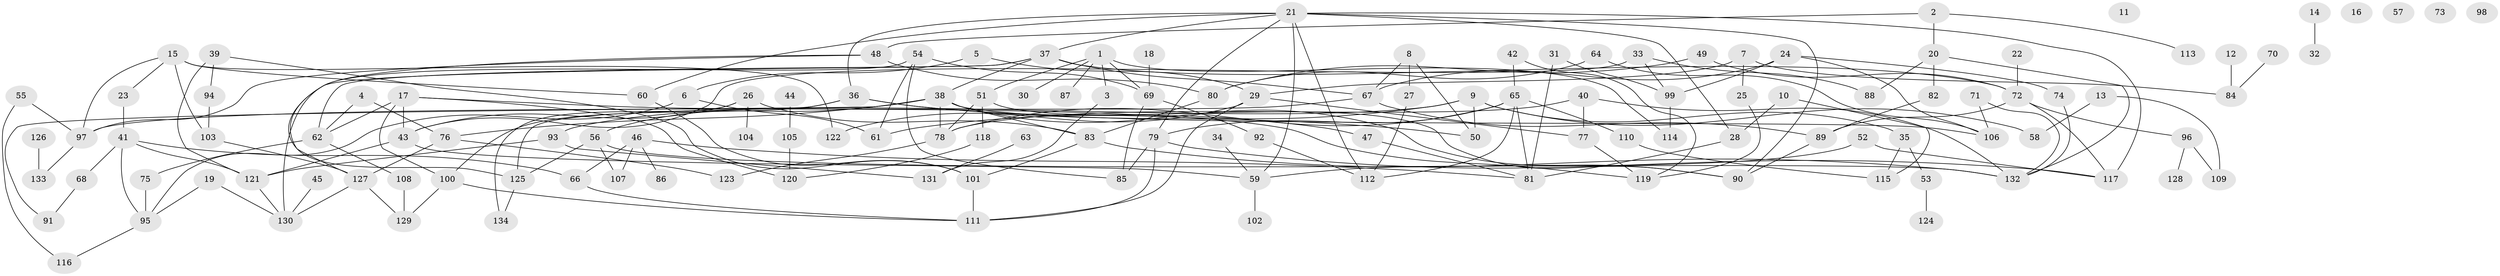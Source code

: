 // coarse degree distribution, {11: 0.03225806451612903, 4: 0.13978494623655913, 2: 0.25806451612903225, 3: 0.12903225806451613, 6: 0.03225806451612903, 7: 0.03225806451612903, 0: 0.053763440860215055, 1: 0.1827956989247312, 5: 0.08602150537634409, 8: 0.021505376344086023, 9: 0.021505376344086023, 13: 0.010752688172043012}
// Generated by graph-tools (version 1.1) at 2025/16/03/04/25 18:16:36]
// undirected, 134 vertices, 199 edges
graph export_dot {
graph [start="1"]
  node [color=gray90,style=filled];
  1;
  2;
  3;
  4;
  5;
  6;
  7;
  8;
  9;
  10;
  11;
  12;
  13;
  14;
  15;
  16;
  17;
  18;
  19;
  20;
  21;
  22;
  23;
  24;
  25;
  26;
  27;
  28;
  29;
  30;
  31;
  32;
  33;
  34;
  35;
  36;
  37;
  38;
  39;
  40;
  41;
  42;
  43;
  44;
  45;
  46;
  47;
  48;
  49;
  50;
  51;
  52;
  53;
  54;
  55;
  56;
  57;
  58;
  59;
  60;
  61;
  62;
  63;
  64;
  65;
  66;
  67;
  68;
  69;
  70;
  71;
  72;
  73;
  74;
  75;
  76;
  77;
  78;
  79;
  80;
  81;
  82;
  83;
  84;
  85;
  86;
  87;
  88;
  89;
  90;
  91;
  92;
  93;
  94;
  95;
  96;
  97;
  98;
  99;
  100;
  101;
  102;
  103;
  104;
  105;
  106;
  107;
  108;
  109;
  110;
  111;
  112;
  113;
  114;
  115;
  116;
  117;
  118;
  119;
  120;
  121;
  122;
  123;
  124;
  125;
  126;
  127;
  128;
  129;
  130;
  131;
  132;
  133;
  134;
  1 -- 3;
  1 -- 30;
  1 -- 51;
  1 -- 69;
  1 -- 87;
  1 -- 114;
  2 -- 20;
  2 -- 48;
  2 -- 113;
  3 -- 131;
  4 -- 62;
  4 -- 76;
  5 -- 6;
  5 -- 29;
  6 -- 61;
  6 -- 95;
  7 -- 25;
  7 -- 29;
  7 -- 84;
  8 -- 27;
  8 -- 50;
  8 -- 67;
  9 -- 35;
  9 -- 50;
  9 -- 58;
  9 -- 61;
  9 -- 93;
  10 -- 28;
  10 -- 115;
  12 -- 84;
  13 -- 58;
  13 -- 109;
  14 -- 32;
  15 -- 23;
  15 -- 60;
  15 -- 97;
  15 -- 103;
  15 -- 122;
  17 -- 43;
  17 -- 62;
  17 -- 100;
  17 -- 119;
  17 -- 120;
  18 -- 69;
  19 -- 95;
  19 -- 130;
  20 -- 82;
  20 -- 88;
  20 -- 132;
  21 -- 28;
  21 -- 36;
  21 -- 37;
  21 -- 59;
  21 -- 60;
  21 -- 79;
  21 -- 90;
  21 -- 112;
  21 -- 117;
  22 -- 72;
  23 -- 41;
  24 -- 67;
  24 -- 74;
  24 -- 99;
  24 -- 106;
  25 -- 119;
  26 -- 43;
  26 -- 83;
  26 -- 104;
  26 -- 134;
  27 -- 112;
  28 -- 81;
  29 -- 77;
  29 -- 111;
  29 -- 122;
  31 -- 81;
  31 -- 99;
  33 -- 43;
  33 -- 88;
  33 -- 99;
  34 -- 59;
  35 -- 53;
  35 -- 115;
  36 -- 47;
  36 -- 50;
  36 -- 100;
  36 -- 125;
  37 -- 38;
  37 -- 62;
  37 -- 67;
  37 -- 72;
  37 -- 130;
  38 -- 56;
  38 -- 76;
  38 -- 78;
  38 -- 83;
  38 -- 90;
  38 -- 91;
  38 -- 106;
  39 -- 94;
  39 -- 101;
  39 -- 121;
  40 -- 77;
  40 -- 78;
  40 -- 132;
  41 -- 66;
  41 -- 68;
  41 -- 95;
  41 -- 121;
  42 -- 65;
  42 -- 119;
  43 -- 59;
  43 -- 121;
  44 -- 105;
  45 -- 130;
  46 -- 66;
  46 -- 81;
  46 -- 86;
  46 -- 107;
  47 -- 81;
  48 -- 80;
  48 -- 97;
  48 -- 125;
  49 -- 72;
  49 -- 80;
  51 -- 78;
  51 -- 90;
  51 -- 118;
  52 -- 59;
  52 -- 117;
  53 -- 124;
  54 -- 61;
  54 -- 69;
  54 -- 85;
  54 -- 127;
  55 -- 97;
  55 -- 116;
  56 -- 107;
  56 -- 125;
  56 -- 132;
  59 -- 102;
  60 -- 101;
  62 -- 75;
  62 -- 108;
  63 -- 131;
  64 -- 80;
  64 -- 106;
  65 -- 78;
  65 -- 79;
  65 -- 81;
  65 -- 110;
  65 -- 112;
  66 -- 111;
  67 -- 89;
  67 -- 97;
  68 -- 91;
  69 -- 85;
  69 -- 92;
  70 -- 84;
  71 -- 106;
  71 -- 132;
  72 -- 89;
  72 -- 96;
  72 -- 117;
  74 -- 132;
  75 -- 95;
  76 -- 123;
  76 -- 127;
  77 -- 119;
  78 -- 123;
  79 -- 85;
  79 -- 111;
  79 -- 117;
  80 -- 83;
  82 -- 89;
  83 -- 101;
  83 -- 132;
  89 -- 90;
  92 -- 112;
  93 -- 121;
  93 -- 131;
  94 -- 103;
  95 -- 116;
  96 -- 109;
  96 -- 128;
  97 -- 133;
  99 -- 114;
  100 -- 111;
  100 -- 129;
  101 -- 111;
  103 -- 127;
  105 -- 120;
  108 -- 129;
  110 -- 115;
  118 -- 120;
  121 -- 130;
  125 -- 134;
  126 -- 133;
  127 -- 129;
  127 -- 130;
}
